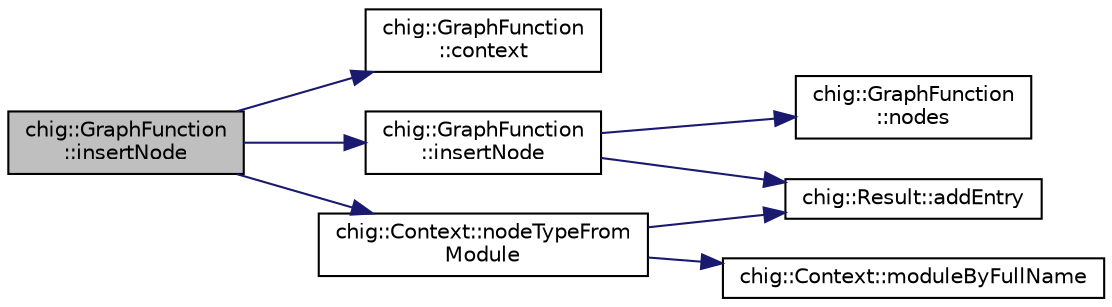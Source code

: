 digraph "chig::GraphFunction::insertNode"
{
 // INTERACTIVE_SVG=YES
  edge [fontname="Helvetica",fontsize="10",labelfontname="Helvetica",labelfontsize="10"];
  node [fontname="Helvetica",fontsize="10",shape=record];
  rankdir="LR";
  Node323 [label="chig::GraphFunction\l::insertNode",height=0.2,width=0.4,color="black", fillcolor="grey75", style="filled", fontcolor="black"];
  Node323 -> Node324 [color="midnightblue",fontsize="10",style="solid",fontname="Helvetica"];
  Node324 [label="chig::GraphFunction\l::context",height=0.2,width=0.4,color="black", fillcolor="white", style="filled",URL="$structchig_1_1GraphFunction.html#a1e937f70e87b2d783211f31a6ddfb91c",tooltip="Get the context. "];
  Node323 -> Node325 [color="midnightblue",fontsize="10",style="solid",fontname="Helvetica"];
  Node325 [label="chig::GraphFunction\l::insertNode",height=0.2,width=0.4,color="black", fillcolor="white", style="filled",URL="$structchig_1_1GraphFunction.html#a42a4f4bd68404961e6c96520e154b656",tooltip="Add a node to the graph. "];
  Node325 -> Node326 [color="midnightblue",fontsize="10",style="solid",fontname="Helvetica"];
  Node326 [label="chig::Result::addEntry",height=0.2,width=0.4,color="black", fillcolor="white", style="filled",URL="$structchig_1_1Result.html#aabb30a56760c3a817518912d9eabb491",tooltip="Add a entry to the result, either a warning or an error. "];
  Node325 -> Node327 [color="midnightblue",fontsize="10",style="solid",fontname="Helvetica"];
  Node327 [label="chig::GraphFunction\l::nodes",height=0.2,width=0.4,color="black", fillcolor="white", style="filled",URL="$structchig_1_1GraphFunction.html#a7460b1b14cbf073f576968e1a1ed1cd5",tooltip="Get the nodes in the function Usually called by connectData or connectExec or GraphFunction. "];
  Node323 -> Node328 [color="midnightblue",fontsize="10",style="solid",fontname="Helvetica"];
  Node328 [label="chig::Context::nodeTypeFrom\lModule",height=0.2,width=0.4,color="black", fillcolor="white", style="filled",URL="$structchig_1_1Context.html#ae9a1bc6f91e7ee0a5363722e5f8916e3",tooltip="Gets a NodeType from the JSON and name. "];
  Node328 -> Node326 [color="midnightblue",fontsize="10",style="solid",fontname="Helvetica"];
  Node328 -> Node329 [color="midnightblue",fontsize="10",style="solid",fontname="Helvetica"];
  Node329 [label="chig::Context::moduleByFullName",height=0.2,width=0.4,color="black", fillcolor="white", style="filled",URL="$structchig_1_1Context.html#ae9794348cb6c594497574b13852d6fd1",tooltip="Gets the module by the full name. "];
}
